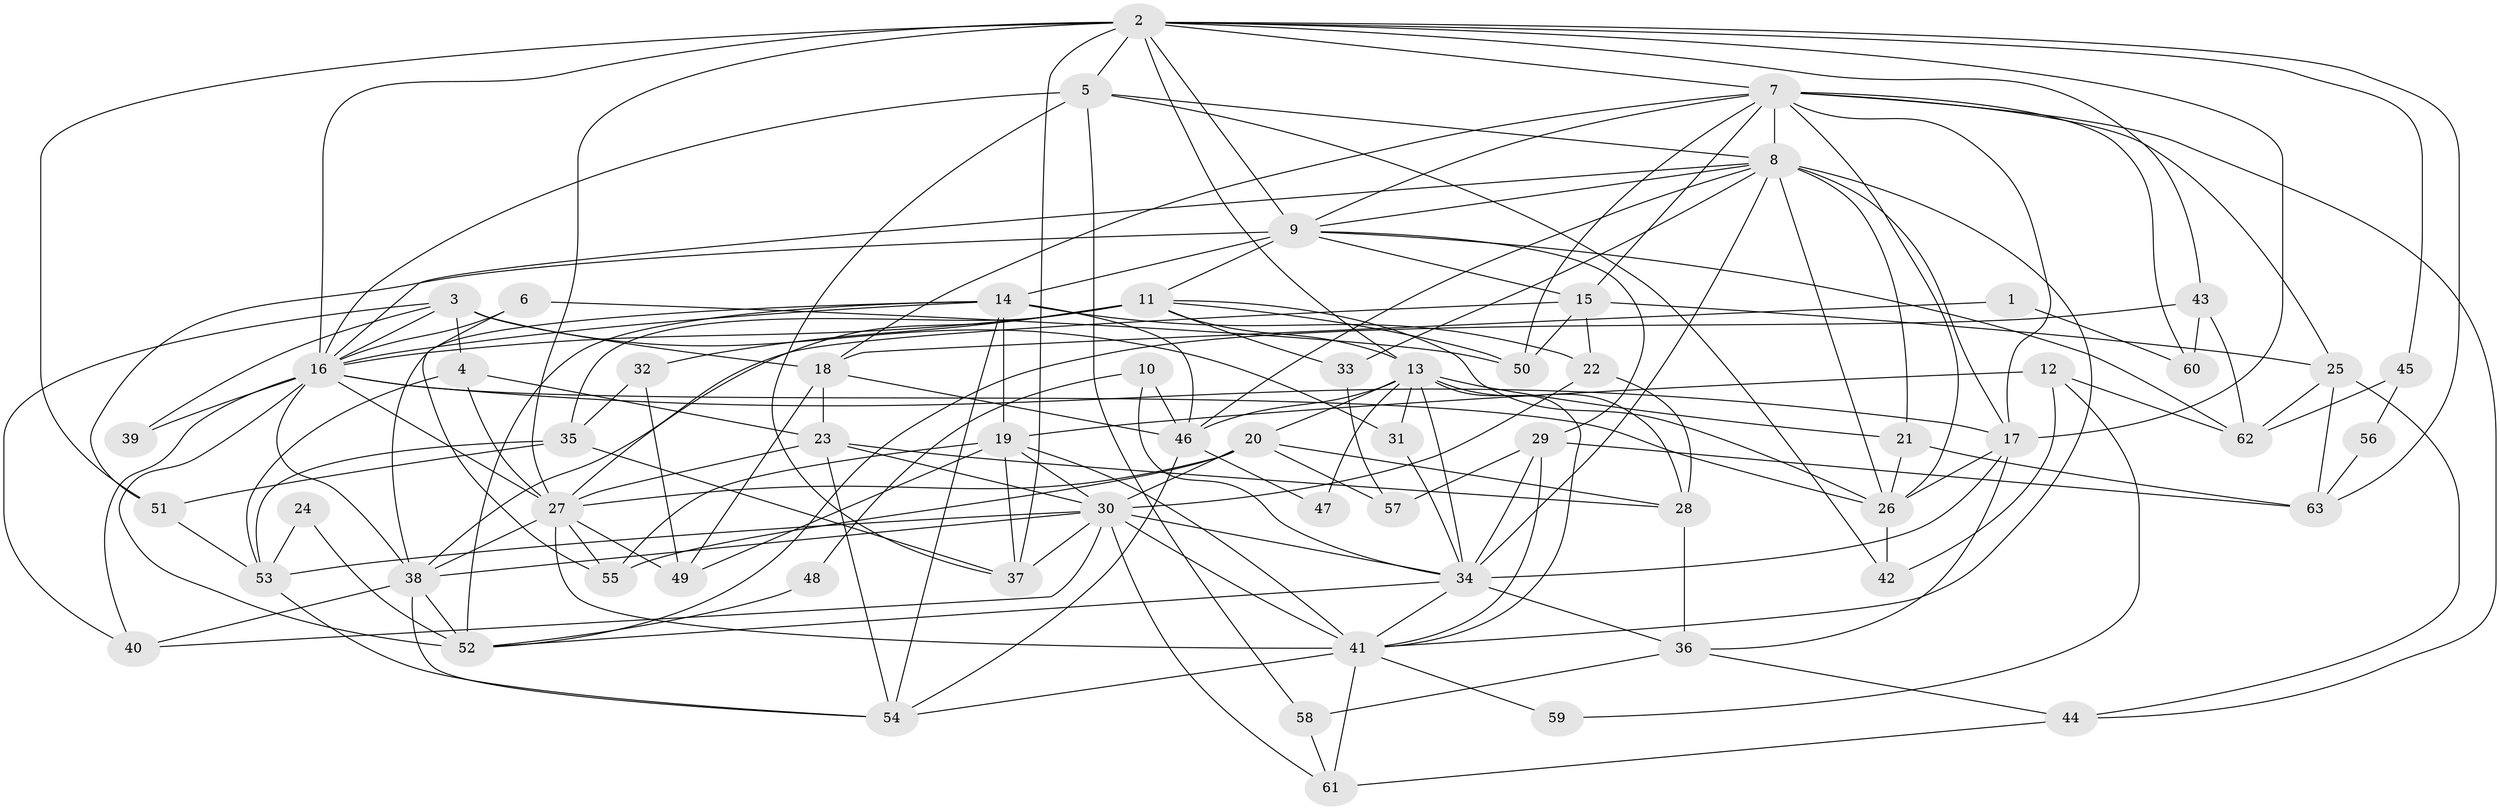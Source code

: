// original degree distribution, {2: 0.12698412698412698, 3: 0.24603174603174602, 5: 0.21428571428571427, 4: 0.30952380952380953, 6: 0.047619047619047616, 9: 0.007936507936507936, 8: 0.007936507936507936, 7: 0.03968253968253968}
// Generated by graph-tools (version 1.1) at 2025/35/03/09/25 02:35:53]
// undirected, 63 vertices, 174 edges
graph export_dot {
graph [start="1"]
  node [color=gray90,style=filled];
  1;
  2;
  3;
  4;
  5;
  6;
  7;
  8;
  9;
  10;
  11;
  12;
  13;
  14;
  15;
  16;
  17;
  18;
  19;
  20;
  21;
  22;
  23;
  24;
  25;
  26;
  27;
  28;
  29;
  30;
  31;
  32;
  33;
  34;
  35;
  36;
  37;
  38;
  39;
  40;
  41;
  42;
  43;
  44;
  45;
  46;
  47;
  48;
  49;
  50;
  51;
  52;
  53;
  54;
  55;
  56;
  57;
  58;
  59;
  60;
  61;
  62;
  63;
  1 -- 18 [weight=1.0];
  1 -- 60 [weight=1.0];
  2 -- 5 [weight=1.0];
  2 -- 7 [weight=1.0];
  2 -- 9 [weight=1.0];
  2 -- 13 [weight=1.0];
  2 -- 16 [weight=2.0];
  2 -- 17 [weight=1.0];
  2 -- 27 [weight=1.0];
  2 -- 37 [weight=1.0];
  2 -- 43 [weight=1.0];
  2 -- 45 [weight=1.0];
  2 -- 51 [weight=1.0];
  2 -- 63 [weight=1.0];
  3 -- 4 [weight=1.0];
  3 -- 16 [weight=1.0];
  3 -- 18 [weight=1.0];
  3 -- 31 [weight=2.0];
  3 -- 39 [weight=1.0];
  3 -- 40 [weight=1.0];
  4 -- 23 [weight=1.0];
  4 -- 27 [weight=1.0];
  4 -- 53 [weight=1.0];
  5 -- 8 [weight=1.0];
  5 -- 16 [weight=1.0];
  5 -- 37 [weight=1.0];
  5 -- 42 [weight=1.0];
  5 -- 58 [weight=1.0];
  6 -- 16 [weight=1.0];
  6 -- 50 [weight=1.0];
  6 -- 55 [weight=1.0];
  7 -- 8 [weight=1.0];
  7 -- 9 [weight=1.0];
  7 -- 15 [weight=1.0];
  7 -- 17 [weight=1.0];
  7 -- 18 [weight=1.0];
  7 -- 25 [weight=1.0];
  7 -- 26 [weight=1.0];
  7 -- 44 [weight=1.0];
  7 -- 50 [weight=1.0];
  7 -- 60 [weight=1.0];
  8 -- 9 [weight=1.0];
  8 -- 16 [weight=1.0];
  8 -- 17 [weight=1.0];
  8 -- 21 [weight=1.0];
  8 -- 26 [weight=1.0];
  8 -- 33 [weight=1.0];
  8 -- 34 [weight=2.0];
  8 -- 41 [weight=1.0];
  8 -- 46 [weight=1.0];
  9 -- 11 [weight=1.0];
  9 -- 14 [weight=2.0];
  9 -- 15 [weight=1.0];
  9 -- 29 [weight=1.0];
  9 -- 51 [weight=1.0];
  9 -- 62 [weight=1.0];
  10 -- 34 [weight=1.0];
  10 -- 46 [weight=1.0];
  10 -- 48 [weight=1.0];
  11 -- 13 [weight=1.0];
  11 -- 16 [weight=1.0];
  11 -- 26 [weight=1.0];
  11 -- 27 [weight=1.0];
  11 -- 32 [weight=1.0];
  11 -- 33 [weight=1.0];
  11 -- 35 [weight=1.0];
  11 -- 50 [weight=1.0];
  12 -- 19 [weight=1.0];
  12 -- 42 [weight=1.0];
  12 -- 59 [weight=1.0];
  12 -- 62 [weight=1.0];
  13 -- 20 [weight=1.0];
  13 -- 21 [weight=1.0];
  13 -- 28 [weight=1.0];
  13 -- 31 [weight=1.0];
  13 -- 34 [weight=2.0];
  13 -- 41 [weight=1.0];
  13 -- 46 [weight=1.0];
  13 -- 47 [weight=1.0];
  14 -- 16 [weight=1.0];
  14 -- 19 [weight=1.0];
  14 -- 22 [weight=1.0];
  14 -- 38 [weight=1.0];
  14 -- 46 [weight=1.0];
  14 -- 52 [weight=1.0];
  14 -- 54 [weight=1.0];
  15 -- 22 [weight=1.0];
  15 -- 25 [weight=1.0];
  15 -- 38 [weight=1.0];
  15 -- 50 [weight=1.0];
  16 -- 17 [weight=1.0];
  16 -- 26 [weight=1.0];
  16 -- 27 [weight=1.0];
  16 -- 38 [weight=1.0];
  16 -- 39 [weight=1.0];
  16 -- 40 [weight=1.0];
  16 -- 52 [weight=1.0];
  17 -- 26 [weight=1.0];
  17 -- 34 [weight=1.0];
  17 -- 36 [weight=1.0];
  18 -- 23 [weight=1.0];
  18 -- 46 [weight=1.0];
  18 -- 49 [weight=1.0];
  19 -- 30 [weight=2.0];
  19 -- 37 [weight=1.0];
  19 -- 41 [weight=1.0];
  19 -- 49 [weight=1.0];
  19 -- 55 [weight=1.0];
  20 -- 27 [weight=1.0];
  20 -- 28 [weight=2.0];
  20 -- 30 [weight=1.0];
  20 -- 55 [weight=1.0];
  20 -- 57 [weight=1.0];
  21 -- 26 [weight=1.0];
  21 -- 63 [weight=1.0];
  22 -- 28 [weight=1.0];
  22 -- 30 [weight=1.0];
  23 -- 27 [weight=2.0];
  23 -- 28 [weight=1.0];
  23 -- 30 [weight=1.0];
  23 -- 54 [weight=1.0];
  24 -- 52 [weight=1.0];
  24 -- 53 [weight=1.0];
  25 -- 44 [weight=1.0];
  25 -- 62 [weight=1.0];
  25 -- 63 [weight=1.0];
  26 -- 42 [weight=1.0];
  27 -- 38 [weight=1.0];
  27 -- 41 [weight=1.0];
  27 -- 49 [weight=2.0];
  27 -- 55 [weight=1.0];
  28 -- 36 [weight=1.0];
  29 -- 34 [weight=1.0];
  29 -- 41 [weight=1.0];
  29 -- 57 [weight=1.0];
  29 -- 63 [weight=1.0];
  30 -- 34 [weight=2.0];
  30 -- 37 [weight=1.0];
  30 -- 38 [weight=1.0];
  30 -- 40 [weight=1.0];
  30 -- 41 [weight=2.0];
  30 -- 53 [weight=1.0];
  30 -- 61 [weight=1.0];
  31 -- 34 [weight=2.0];
  32 -- 35 [weight=1.0];
  32 -- 49 [weight=1.0];
  33 -- 57 [weight=1.0];
  34 -- 36 [weight=1.0];
  34 -- 41 [weight=1.0];
  34 -- 52 [weight=1.0];
  35 -- 37 [weight=1.0];
  35 -- 51 [weight=1.0];
  35 -- 53 [weight=1.0];
  36 -- 44 [weight=1.0];
  36 -- 58 [weight=1.0];
  38 -- 40 [weight=1.0];
  38 -- 52 [weight=1.0];
  38 -- 54 [weight=1.0];
  41 -- 54 [weight=1.0];
  41 -- 59 [weight=1.0];
  41 -- 61 [weight=1.0];
  43 -- 52 [weight=1.0];
  43 -- 60 [weight=1.0];
  43 -- 62 [weight=1.0];
  44 -- 61 [weight=1.0];
  45 -- 56 [weight=1.0];
  45 -- 62 [weight=1.0];
  46 -- 47 [weight=1.0];
  46 -- 54 [weight=1.0];
  48 -- 52 [weight=1.0];
  51 -- 53 [weight=1.0];
  53 -- 54 [weight=1.0];
  56 -- 63 [weight=1.0];
  58 -- 61 [weight=1.0];
}
